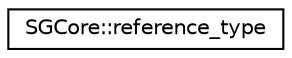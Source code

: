 digraph "Graphical Class Hierarchy"
{
 // LATEX_PDF_SIZE
  edge [fontname="Helvetica",fontsize="10",labelfontname="Helvetica",labelfontsize="10"];
  node [fontname="Helvetica",fontsize="10",shape=record];
  rankdir="LR";
  Node0 [label="SGCore::reference_type",height=0.2,width=0.4,color="black", fillcolor="white", style="filled",URL="$structSGCore_1_1reference__type.html",tooltip=" "];
}

